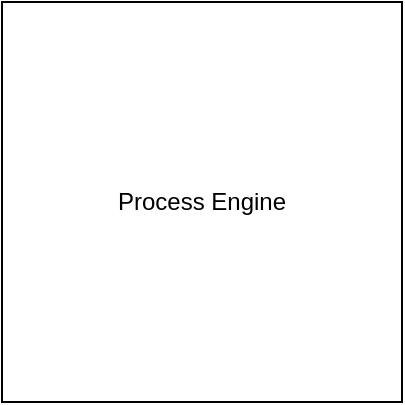 <mxfile version="28.1.2">
  <diagram name="Page-1" id="sNauW_t54tCysDLgr2Dm">
    <mxGraphModel dx="241" dy="647" grid="1" gridSize="10" guides="1" tooltips="1" connect="1" arrows="1" fold="1" page="1" pageScale="1" pageWidth="827" pageHeight="1169" math="0" shadow="0">
      <root>
        <mxCell id="0" />
        <mxCell id="1" parent="0" />
        <mxCell id="FacBM-iOfbhJ3n8tUQV5-1" value="Process Engine" style="whiteSpace=wrap;html=1;aspect=fixed;" vertex="1" parent="1">
          <mxGeometry x="40" y="240" width="200" height="200" as="geometry" />
        </mxCell>
      </root>
    </mxGraphModel>
  </diagram>
</mxfile>
